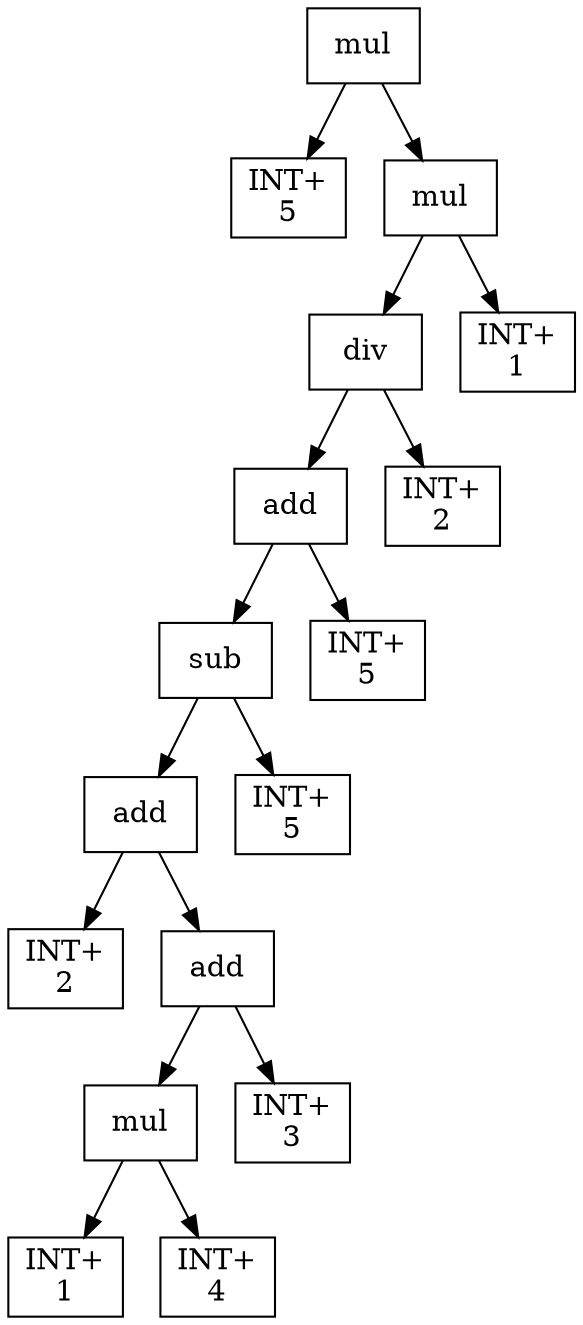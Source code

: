 digraph expr {
  node [shape=box];
  n1 [label="mul"];
  n2 [label="INT+\n5"];
  n3 [label="mul"];
  n4 [label="div"];
  n5 [label="add"];
  n6 [label="sub"];
  n7 [label="add"];
  n8 [label="INT+\n2"];
  n9 [label="add"];
  n10 [label="mul"];
  n11 [label="INT+\n1"];
  n12 [label="INT+\n4"];
  n10 -> n11;
  n10 -> n12;
  n13 [label="INT+\n3"];
  n9 -> n10;
  n9 -> n13;
  n7 -> n8;
  n7 -> n9;
  n14 [label="INT+\n5"];
  n6 -> n7;
  n6 -> n14;
  n15 [label="INT+\n5"];
  n5 -> n6;
  n5 -> n15;
  n16 [label="INT+\n2"];
  n4 -> n5;
  n4 -> n16;
  n17 [label="INT+\n1"];
  n3 -> n4;
  n3 -> n17;
  n1 -> n2;
  n1 -> n3;
}